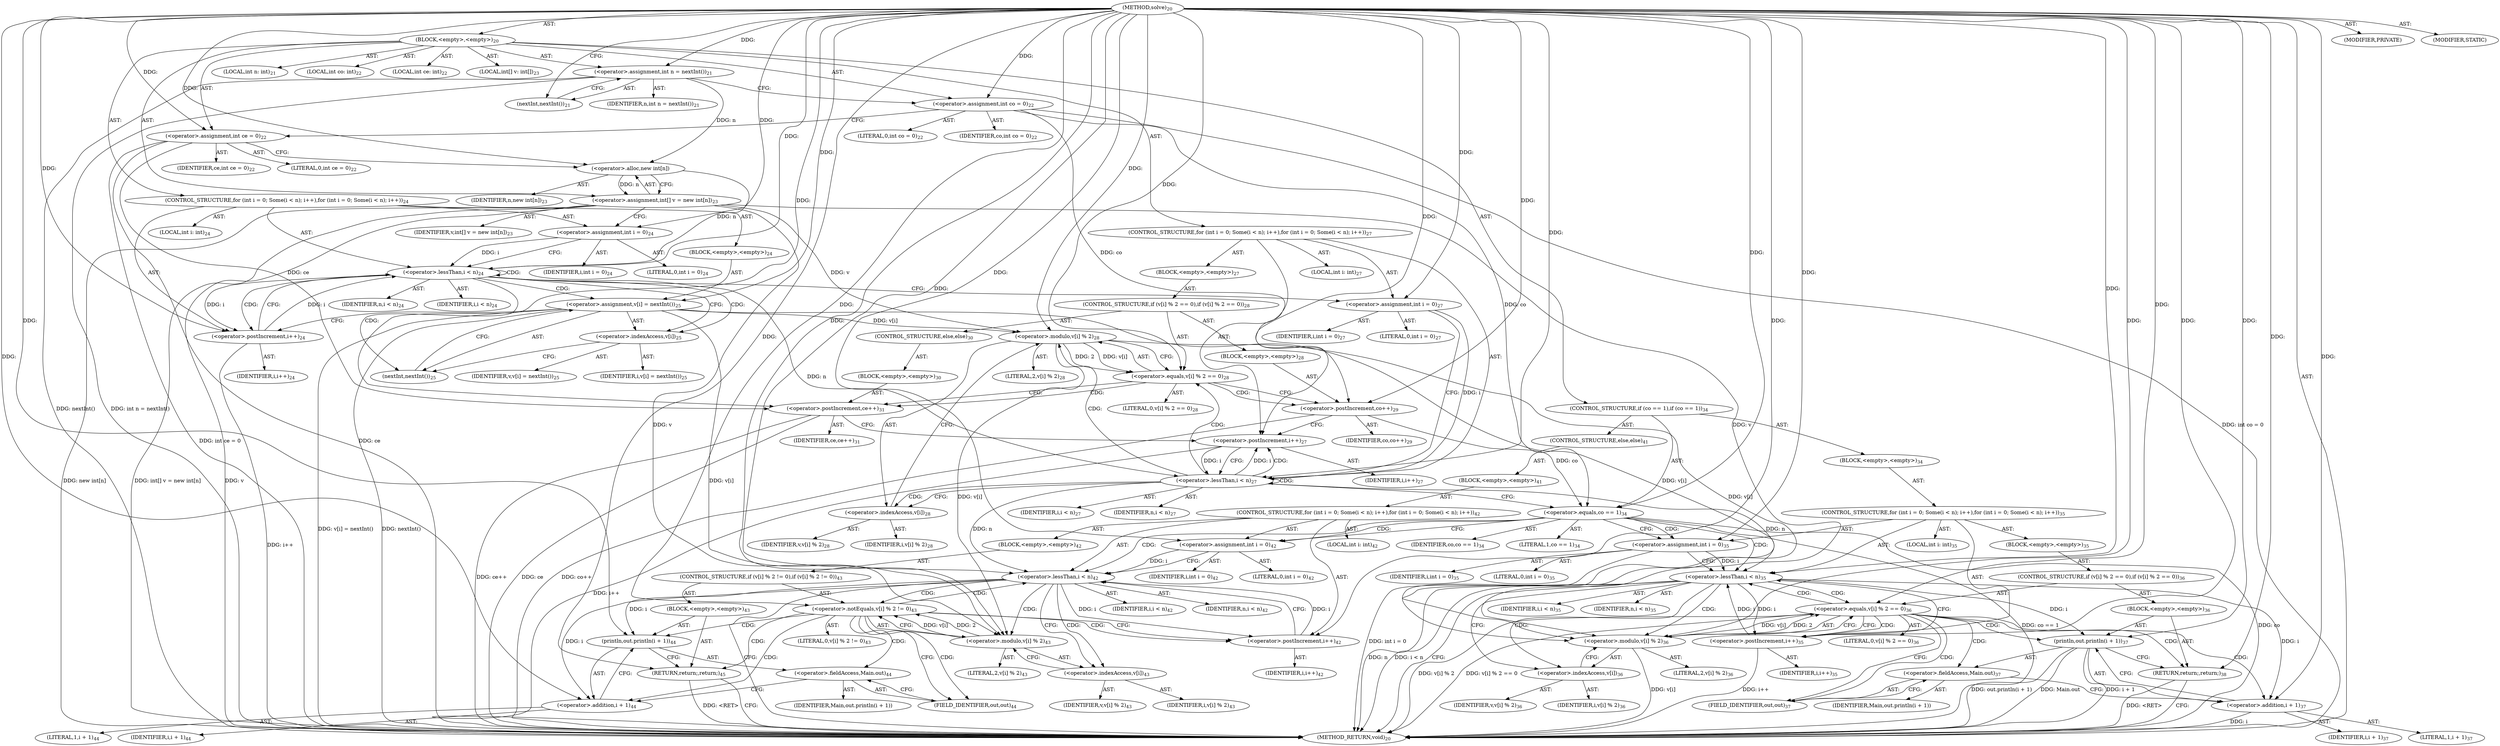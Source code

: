 digraph "solve" {  
"67" [label = <(METHOD,solve)<SUB>20</SUB>> ]
"68" [label = <(BLOCK,&lt;empty&gt;,&lt;empty&gt;)<SUB>20</SUB>> ]
"69" [label = <(LOCAL,int n: int)<SUB>21</SUB>> ]
"70" [label = <(&lt;operator&gt;.assignment,int n = nextInt())<SUB>21</SUB>> ]
"71" [label = <(IDENTIFIER,n,int n = nextInt())<SUB>21</SUB>> ]
"72" [label = <(nextInt,nextInt())<SUB>21</SUB>> ]
"73" [label = <(LOCAL,int co: int)<SUB>22</SUB>> ]
"74" [label = <(LOCAL,int ce: int)<SUB>22</SUB>> ]
"75" [label = <(&lt;operator&gt;.assignment,int co = 0)<SUB>22</SUB>> ]
"76" [label = <(IDENTIFIER,co,int co = 0)<SUB>22</SUB>> ]
"77" [label = <(LITERAL,0,int co = 0)<SUB>22</SUB>> ]
"78" [label = <(&lt;operator&gt;.assignment,int ce = 0)<SUB>22</SUB>> ]
"79" [label = <(IDENTIFIER,ce,int ce = 0)<SUB>22</SUB>> ]
"80" [label = <(LITERAL,0,int ce = 0)<SUB>22</SUB>> ]
"81" [label = <(LOCAL,int[] v: int[])<SUB>23</SUB>> ]
"82" [label = <(&lt;operator&gt;.assignment,int[] v = new int[n])<SUB>23</SUB>> ]
"83" [label = <(IDENTIFIER,v,int[] v = new int[n])<SUB>23</SUB>> ]
"84" [label = <(&lt;operator&gt;.alloc,new int[n])> ]
"85" [label = <(IDENTIFIER,n,new int[n])<SUB>23</SUB>> ]
"86" [label = <(CONTROL_STRUCTURE,for (int i = 0; Some(i &lt; n); i++),for (int i = 0; Some(i &lt; n); i++))<SUB>24</SUB>> ]
"87" [label = <(LOCAL,int i: int)<SUB>24</SUB>> ]
"88" [label = <(&lt;operator&gt;.assignment,int i = 0)<SUB>24</SUB>> ]
"89" [label = <(IDENTIFIER,i,int i = 0)<SUB>24</SUB>> ]
"90" [label = <(LITERAL,0,int i = 0)<SUB>24</SUB>> ]
"91" [label = <(&lt;operator&gt;.lessThan,i &lt; n)<SUB>24</SUB>> ]
"92" [label = <(IDENTIFIER,i,i &lt; n)<SUB>24</SUB>> ]
"93" [label = <(IDENTIFIER,n,i &lt; n)<SUB>24</SUB>> ]
"94" [label = <(&lt;operator&gt;.postIncrement,i++)<SUB>24</SUB>> ]
"95" [label = <(IDENTIFIER,i,i++)<SUB>24</SUB>> ]
"96" [label = <(BLOCK,&lt;empty&gt;,&lt;empty&gt;)<SUB>24</SUB>> ]
"97" [label = <(&lt;operator&gt;.assignment,v[i] = nextInt())<SUB>25</SUB>> ]
"98" [label = <(&lt;operator&gt;.indexAccess,v[i])<SUB>25</SUB>> ]
"99" [label = <(IDENTIFIER,v,v[i] = nextInt())<SUB>25</SUB>> ]
"100" [label = <(IDENTIFIER,i,v[i] = nextInt())<SUB>25</SUB>> ]
"101" [label = <(nextInt,nextInt())<SUB>25</SUB>> ]
"102" [label = <(CONTROL_STRUCTURE,for (int i = 0; Some(i &lt; n); i++),for (int i = 0; Some(i &lt; n); i++))<SUB>27</SUB>> ]
"103" [label = <(LOCAL,int i: int)<SUB>27</SUB>> ]
"104" [label = <(&lt;operator&gt;.assignment,int i = 0)<SUB>27</SUB>> ]
"105" [label = <(IDENTIFIER,i,int i = 0)<SUB>27</SUB>> ]
"106" [label = <(LITERAL,0,int i = 0)<SUB>27</SUB>> ]
"107" [label = <(&lt;operator&gt;.lessThan,i &lt; n)<SUB>27</SUB>> ]
"108" [label = <(IDENTIFIER,i,i &lt; n)<SUB>27</SUB>> ]
"109" [label = <(IDENTIFIER,n,i &lt; n)<SUB>27</SUB>> ]
"110" [label = <(&lt;operator&gt;.postIncrement,i++)<SUB>27</SUB>> ]
"111" [label = <(IDENTIFIER,i,i++)<SUB>27</SUB>> ]
"112" [label = <(BLOCK,&lt;empty&gt;,&lt;empty&gt;)<SUB>27</SUB>> ]
"113" [label = <(CONTROL_STRUCTURE,if (v[i] % 2 == 0),if (v[i] % 2 == 0))<SUB>28</SUB>> ]
"114" [label = <(&lt;operator&gt;.equals,v[i] % 2 == 0)<SUB>28</SUB>> ]
"115" [label = <(&lt;operator&gt;.modulo,v[i] % 2)<SUB>28</SUB>> ]
"116" [label = <(&lt;operator&gt;.indexAccess,v[i])<SUB>28</SUB>> ]
"117" [label = <(IDENTIFIER,v,v[i] % 2)<SUB>28</SUB>> ]
"118" [label = <(IDENTIFIER,i,v[i] % 2)<SUB>28</SUB>> ]
"119" [label = <(LITERAL,2,v[i] % 2)<SUB>28</SUB>> ]
"120" [label = <(LITERAL,0,v[i] % 2 == 0)<SUB>28</SUB>> ]
"121" [label = <(BLOCK,&lt;empty&gt;,&lt;empty&gt;)<SUB>28</SUB>> ]
"122" [label = <(&lt;operator&gt;.postIncrement,co++)<SUB>29</SUB>> ]
"123" [label = <(IDENTIFIER,co,co++)<SUB>29</SUB>> ]
"124" [label = <(CONTROL_STRUCTURE,else,else)<SUB>30</SUB>> ]
"125" [label = <(BLOCK,&lt;empty&gt;,&lt;empty&gt;)<SUB>30</SUB>> ]
"126" [label = <(&lt;operator&gt;.postIncrement,ce++)<SUB>31</SUB>> ]
"127" [label = <(IDENTIFIER,ce,ce++)<SUB>31</SUB>> ]
"128" [label = <(CONTROL_STRUCTURE,if (co == 1),if (co == 1))<SUB>34</SUB>> ]
"129" [label = <(&lt;operator&gt;.equals,co == 1)<SUB>34</SUB>> ]
"130" [label = <(IDENTIFIER,co,co == 1)<SUB>34</SUB>> ]
"131" [label = <(LITERAL,1,co == 1)<SUB>34</SUB>> ]
"132" [label = <(BLOCK,&lt;empty&gt;,&lt;empty&gt;)<SUB>34</SUB>> ]
"133" [label = <(CONTROL_STRUCTURE,for (int i = 0; Some(i &lt; n); i++),for (int i = 0; Some(i &lt; n); i++))<SUB>35</SUB>> ]
"134" [label = <(LOCAL,int i: int)<SUB>35</SUB>> ]
"135" [label = <(&lt;operator&gt;.assignment,int i = 0)<SUB>35</SUB>> ]
"136" [label = <(IDENTIFIER,i,int i = 0)<SUB>35</SUB>> ]
"137" [label = <(LITERAL,0,int i = 0)<SUB>35</SUB>> ]
"138" [label = <(&lt;operator&gt;.lessThan,i &lt; n)<SUB>35</SUB>> ]
"139" [label = <(IDENTIFIER,i,i &lt; n)<SUB>35</SUB>> ]
"140" [label = <(IDENTIFIER,n,i &lt; n)<SUB>35</SUB>> ]
"141" [label = <(&lt;operator&gt;.postIncrement,i++)<SUB>35</SUB>> ]
"142" [label = <(IDENTIFIER,i,i++)<SUB>35</SUB>> ]
"143" [label = <(BLOCK,&lt;empty&gt;,&lt;empty&gt;)<SUB>35</SUB>> ]
"144" [label = <(CONTROL_STRUCTURE,if (v[i] % 2 == 0),if (v[i] % 2 == 0))<SUB>36</SUB>> ]
"145" [label = <(&lt;operator&gt;.equals,v[i] % 2 == 0)<SUB>36</SUB>> ]
"146" [label = <(&lt;operator&gt;.modulo,v[i] % 2)<SUB>36</SUB>> ]
"147" [label = <(&lt;operator&gt;.indexAccess,v[i])<SUB>36</SUB>> ]
"148" [label = <(IDENTIFIER,v,v[i] % 2)<SUB>36</SUB>> ]
"149" [label = <(IDENTIFIER,i,v[i] % 2)<SUB>36</SUB>> ]
"150" [label = <(LITERAL,2,v[i] % 2)<SUB>36</SUB>> ]
"151" [label = <(LITERAL,0,v[i] % 2 == 0)<SUB>36</SUB>> ]
"152" [label = <(BLOCK,&lt;empty&gt;,&lt;empty&gt;)<SUB>36</SUB>> ]
"153" [label = <(println,out.println(i + 1))<SUB>37</SUB>> ]
"154" [label = <(&lt;operator&gt;.fieldAccess,Main.out)<SUB>37</SUB>> ]
"155" [label = <(IDENTIFIER,Main,out.println(i + 1))> ]
"156" [label = <(FIELD_IDENTIFIER,out,out)<SUB>37</SUB>> ]
"157" [label = <(&lt;operator&gt;.addition,i + 1)<SUB>37</SUB>> ]
"158" [label = <(IDENTIFIER,i,i + 1)<SUB>37</SUB>> ]
"159" [label = <(LITERAL,1,i + 1)<SUB>37</SUB>> ]
"160" [label = <(RETURN,return;,return;)<SUB>38</SUB>> ]
"161" [label = <(CONTROL_STRUCTURE,else,else)<SUB>41</SUB>> ]
"162" [label = <(BLOCK,&lt;empty&gt;,&lt;empty&gt;)<SUB>41</SUB>> ]
"163" [label = <(CONTROL_STRUCTURE,for (int i = 0; Some(i &lt; n); i++),for (int i = 0; Some(i &lt; n); i++))<SUB>42</SUB>> ]
"164" [label = <(LOCAL,int i: int)<SUB>42</SUB>> ]
"165" [label = <(&lt;operator&gt;.assignment,int i = 0)<SUB>42</SUB>> ]
"166" [label = <(IDENTIFIER,i,int i = 0)<SUB>42</SUB>> ]
"167" [label = <(LITERAL,0,int i = 0)<SUB>42</SUB>> ]
"168" [label = <(&lt;operator&gt;.lessThan,i &lt; n)<SUB>42</SUB>> ]
"169" [label = <(IDENTIFIER,i,i &lt; n)<SUB>42</SUB>> ]
"170" [label = <(IDENTIFIER,n,i &lt; n)<SUB>42</SUB>> ]
"171" [label = <(&lt;operator&gt;.postIncrement,i++)<SUB>42</SUB>> ]
"172" [label = <(IDENTIFIER,i,i++)<SUB>42</SUB>> ]
"173" [label = <(BLOCK,&lt;empty&gt;,&lt;empty&gt;)<SUB>42</SUB>> ]
"174" [label = <(CONTROL_STRUCTURE,if (v[i] % 2 != 0),if (v[i] % 2 != 0))<SUB>43</SUB>> ]
"175" [label = <(&lt;operator&gt;.notEquals,v[i] % 2 != 0)<SUB>43</SUB>> ]
"176" [label = <(&lt;operator&gt;.modulo,v[i] % 2)<SUB>43</SUB>> ]
"177" [label = <(&lt;operator&gt;.indexAccess,v[i])<SUB>43</SUB>> ]
"178" [label = <(IDENTIFIER,v,v[i] % 2)<SUB>43</SUB>> ]
"179" [label = <(IDENTIFIER,i,v[i] % 2)<SUB>43</SUB>> ]
"180" [label = <(LITERAL,2,v[i] % 2)<SUB>43</SUB>> ]
"181" [label = <(LITERAL,0,v[i] % 2 != 0)<SUB>43</SUB>> ]
"182" [label = <(BLOCK,&lt;empty&gt;,&lt;empty&gt;)<SUB>43</SUB>> ]
"183" [label = <(println,out.println(i + 1))<SUB>44</SUB>> ]
"184" [label = <(&lt;operator&gt;.fieldAccess,Main.out)<SUB>44</SUB>> ]
"185" [label = <(IDENTIFIER,Main,out.println(i + 1))> ]
"186" [label = <(FIELD_IDENTIFIER,out,out)<SUB>44</SUB>> ]
"187" [label = <(&lt;operator&gt;.addition,i + 1)<SUB>44</SUB>> ]
"188" [label = <(IDENTIFIER,i,i + 1)<SUB>44</SUB>> ]
"189" [label = <(LITERAL,1,i + 1)<SUB>44</SUB>> ]
"190" [label = <(RETURN,return;,return;)<SUB>45</SUB>> ]
"191" [label = <(MODIFIER,PRIVATE)> ]
"192" [label = <(MODIFIER,STATIC)> ]
"193" [label = <(METHOD_RETURN,void)<SUB>20</SUB>> ]
  "67" -> "68"  [ label = "AST: "] 
  "67" -> "191"  [ label = "AST: "] 
  "67" -> "192"  [ label = "AST: "] 
  "67" -> "193"  [ label = "AST: "] 
  "68" -> "69"  [ label = "AST: "] 
  "68" -> "70"  [ label = "AST: "] 
  "68" -> "73"  [ label = "AST: "] 
  "68" -> "74"  [ label = "AST: "] 
  "68" -> "75"  [ label = "AST: "] 
  "68" -> "78"  [ label = "AST: "] 
  "68" -> "81"  [ label = "AST: "] 
  "68" -> "82"  [ label = "AST: "] 
  "68" -> "86"  [ label = "AST: "] 
  "68" -> "102"  [ label = "AST: "] 
  "68" -> "128"  [ label = "AST: "] 
  "70" -> "71"  [ label = "AST: "] 
  "70" -> "72"  [ label = "AST: "] 
  "75" -> "76"  [ label = "AST: "] 
  "75" -> "77"  [ label = "AST: "] 
  "78" -> "79"  [ label = "AST: "] 
  "78" -> "80"  [ label = "AST: "] 
  "82" -> "83"  [ label = "AST: "] 
  "82" -> "84"  [ label = "AST: "] 
  "84" -> "85"  [ label = "AST: "] 
  "86" -> "87"  [ label = "AST: "] 
  "86" -> "88"  [ label = "AST: "] 
  "86" -> "91"  [ label = "AST: "] 
  "86" -> "94"  [ label = "AST: "] 
  "86" -> "96"  [ label = "AST: "] 
  "88" -> "89"  [ label = "AST: "] 
  "88" -> "90"  [ label = "AST: "] 
  "91" -> "92"  [ label = "AST: "] 
  "91" -> "93"  [ label = "AST: "] 
  "94" -> "95"  [ label = "AST: "] 
  "96" -> "97"  [ label = "AST: "] 
  "97" -> "98"  [ label = "AST: "] 
  "97" -> "101"  [ label = "AST: "] 
  "98" -> "99"  [ label = "AST: "] 
  "98" -> "100"  [ label = "AST: "] 
  "102" -> "103"  [ label = "AST: "] 
  "102" -> "104"  [ label = "AST: "] 
  "102" -> "107"  [ label = "AST: "] 
  "102" -> "110"  [ label = "AST: "] 
  "102" -> "112"  [ label = "AST: "] 
  "104" -> "105"  [ label = "AST: "] 
  "104" -> "106"  [ label = "AST: "] 
  "107" -> "108"  [ label = "AST: "] 
  "107" -> "109"  [ label = "AST: "] 
  "110" -> "111"  [ label = "AST: "] 
  "112" -> "113"  [ label = "AST: "] 
  "113" -> "114"  [ label = "AST: "] 
  "113" -> "121"  [ label = "AST: "] 
  "113" -> "124"  [ label = "AST: "] 
  "114" -> "115"  [ label = "AST: "] 
  "114" -> "120"  [ label = "AST: "] 
  "115" -> "116"  [ label = "AST: "] 
  "115" -> "119"  [ label = "AST: "] 
  "116" -> "117"  [ label = "AST: "] 
  "116" -> "118"  [ label = "AST: "] 
  "121" -> "122"  [ label = "AST: "] 
  "122" -> "123"  [ label = "AST: "] 
  "124" -> "125"  [ label = "AST: "] 
  "125" -> "126"  [ label = "AST: "] 
  "126" -> "127"  [ label = "AST: "] 
  "128" -> "129"  [ label = "AST: "] 
  "128" -> "132"  [ label = "AST: "] 
  "128" -> "161"  [ label = "AST: "] 
  "129" -> "130"  [ label = "AST: "] 
  "129" -> "131"  [ label = "AST: "] 
  "132" -> "133"  [ label = "AST: "] 
  "133" -> "134"  [ label = "AST: "] 
  "133" -> "135"  [ label = "AST: "] 
  "133" -> "138"  [ label = "AST: "] 
  "133" -> "141"  [ label = "AST: "] 
  "133" -> "143"  [ label = "AST: "] 
  "135" -> "136"  [ label = "AST: "] 
  "135" -> "137"  [ label = "AST: "] 
  "138" -> "139"  [ label = "AST: "] 
  "138" -> "140"  [ label = "AST: "] 
  "141" -> "142"  [ label = "AST: "] 
  "143" -> "144"  [ label = "AST: "] 
  "144" -> "145"  [ label = "AST: "] 
  "144" -> "152"  [ label = "AST: "] 
  "145" -> "146"  [ label = "AST: "] 
  "145" -> "151"  [ label = "AST: "] 
  "146" -> "147"  [ label = "AST: "] 
  "146" -> "150"  [ label = "AST: "] 
  "147" -> "148"  [ label = "AST: "] 
  "147" -> "149"  [ label = "AST: "] 
  "152" -> "153"  [ label = "AST: "] 
  "152" -> "160"  [ label = "AST: "] 
  "153" -> "154"  [ label = "AST: "] 
  "153" -> "157"  [ label = "AST: "] 
  "154" -> "155"  [ label = "AST: "] 
  "154" -> "156"  [ label = "AST: "] 
  "157" -> "158"  [ label = "AST: "] 
  "157" -> "159"  [ label = "AST: "] 
  "161" -> "162"  [ label = "AST: "] 
  "162" -> "163"  [ label = "AST: "] 
  "163" -> "164"  [ label = "AST: "] 
  "163" -> "165"  [ label = "AST: "] 
  "163" -> "168"  [ label = "AST: "] 
  "163" -> "171"  [ label = "AST: "] 
  "163" -> "173"  [ label = "AST: "] 
  "165" -> "166"  [ label = "AST: "] 
  "165" -> "167"  [ label = "AST: "] 
  "168" -> "169"  [ label = "AST: "] 
  "168" -> "170"  [ label = "AST: "] 
  "171" -> "172"  [ label = "AST: "] 
  "173" -> "174"  [ label = "AST: "] 
  "174" -> "175"  [ label = "AST: "] 
  "174" -> "182"  [ label = "AST: "] 
  "175" -> "176"  [ label = "AST: "] 
  "175" -> "181"  [ label = "AST: "] 
  "176" -> "177"  [ label = "AST: "] 
  "176" -> "180"  [ label = "AST: "] 
  "177" -> "178"  [ label = "AST: "] 
  "177" -> "179"  [ label = "AST: "] 
  "182" -> "183"  [ label = "AST: "] 
  "182" -> "190"  [ label = "AST: "] 
  "183" -> "184"  [ label = "AST: "] 
  "183" -> "187"  [ label = "AST: "] 
  "184" -> "185"  [ label = "AST: "] 
  "184" -> "186"  [ label = "AST: "] 
  "187" -> "188"  [ label = "AST: "] 
  "187" -> "189"  [ label = "AST: "] 
  "70" -> "75"  [ label = "CFG: "] 
  "75" -> "78"  [ label = "CFG: "] 
  "78" -> "84"  [ label = "CFG: "] 
  "82" -> "88"  [ label = "CFG: "] 
  "72" -> "70"  [ label = "CFG: "] 
  "84" -> "82"  [ label = "CFG: "] 
  "88" -> "91"  [ label = "CFG: "] 
  "91" -> "98"  [ label = "CFG: "] 
  "91" -> "104"  [ label = "CFG: "] 
  "94" -> "91"  [ label = "CFG: "] 
  "104" -> "107"  [ label = "CFG: "] 
  "107" -> "116"  [ label = "CFG: "] 
  "107" -> "129"  [ label = "CFG: "] 
  "110" -> "107"  [ label = "CFG: "] 
  "129" -> "135"  [ label = "CFG: "] 
  "129" -> "165"  [ label = "CFG: "] 
  "97" -> "94"  [ label = "CFG: "] 
  "98" -> "101"  [ label = "CFG: "] 
  "101" -> "97"  [ label = "CFG: "] 
  "114" -> "122"  [ label = "CFG: "] 
  "114" -> "126"  [ label = "CFG: "] 
  "135" -> "138"  [ label = "CFG: "] 
  "138" -> "193"  [ label = "CFG: "] 
  "138" -> "147"  [ label = "CFG: "] 
  "141" -> "138"  [ label = "CFG: "] 
  "115" -> "114"  [ label = "CFG: "] 
  "122" -> "110"  [ label = "CFG: "] 
  "165" -> "168"  [ label = "CFG: "] 
  "168" -> "193"  [ label = "CFG: "] 
  "168" -> "177"  [ label = "CFG: "] 
  "171" -> "168"  [ label = "CFG: "] 
  "116" -> "115"  [ label = "CFG: "] 
  "126" -> "110"  [ label = "CFG: "] 
  "145" -> "156"  [ label = "CFG: "] 
  "145" -> "141"  [ label = "CFG: "] 
  "146" -> "145"  [ label = "CFG: "] 
  "153" -> "160"  [ label = "CFG: "] 
  "160" -> "193"  [ label = "CFG: "] 
  "175" -> "186"  [ label = "CFG: "] 
  "175" -> "171"  [ label = "CFG: "] 
  "147" -> "146"  [ label = "CFG: "] 
  "154" -> "157"  [ label = "CFG: "] 
  "157" -> "153"  [ label = "CFG: "] 
  "176" -> "175"  [ label = "CFG: "] 
  "183" -> "190"  [ label = "CFG: "] 
  "190" -> "193"  [ label = "CFG: "] 
  "156" -> "154"  [ label = "CFG: "] 
  "177" -> "176"  [ label = "CFG: "] 
  "184" -> "187"  [ label = "CFG: "] 
  "187" -> "183"  [ label = "CFG: "] 
  "186" -> "184"  [ label = "CFG: "] 
  "67" -> "72"  [ label = "CFG: "] 
  "190" -> "193"  [ label = "DDG: &lt;RET&gt;"] 
  "160" -> "193"  [ label = "DDG: &lt;RET&gt;"] 
  "70" -> "193"  [ label = "DDG: nextInt()"] 
  "70" -> "193"  [ label = "DDG: int n = nextInt()"] 
  "75" -> "193"  [ label = "DDG: int co = 0"] 
  "78" -> "193"  [ label = "DDG: ce"] 
  "78" -> "193"  [ label = "DDG: int ce = 0"] 
  "82" -> "193"  [ label = "DDG: v"] 
  "82" -> "193"  [ label = "DDG: new int[n]"] 
  "82" -> "193"  [ label = "DDG: int[] v = new int[n]"] 
  "129" -> "193"  [ label = "DDG: co"] 
  "129" -> "193"  [ label = "DDG: co == 1"] 
  "135" -> "193"  [ label = "DDG: int i = 0"] 
  "138" -> "193"  [ label = "DDG: n"] 
  "138" -> "193"  [ label = "DDG: i &lt; n"] 
  "146" -> "193"  [ label = "DDG: v[i]"] 
  "145" -> "193"  [ label = "DDG: v[i] % 2"] 
  "145" -> "193"  [ label = "DDG: v[i] % 2 == 0"] 
  "141" -> "193"  [ label = "DDG: i++"] 
  "153" -> "193"  [ label = "DDG: Main.out"] 
  "157" -> "193"  [ label = "DDG: i"] 
  "153" -> "193"  [ label = "DDG: i + 1"] 
  "153" -> "193"  [ label = "DDG: out.println(i + 1)"] 
  "126" -> "193"  [ label = "DDG: ce"] 
  "126" -> "193"  [ label = "DDG: ce++"] 
  "122" -> "193"  [ label = "DDG: co++"] 
  "110" -> "193"  [ label = "DDG: i++"] 
  "97" -> "193"  [ label = "DDG: nextInt()"] 
  "97" -> "193"  [ label = "DDG: v[i] = nextInt()"] 
  "94" -> "193"  [ label = "DDG: i++"] 
  "67" -> "70"  [ label = "DDG: "] 
  "67" -> "75"  [ label = "DDG: "] 
  "67" -> "78"  [ label = "DDG: "] 
  "84" -> "82"  [ label = "DDG: n"] 
  "67" -> "88"  [ label = "DDG: "] 
  "67" -> "104"  [ label = "DDG: "] 
  "70" -> "84"  [ label = "DDG: n"] 
  "67" -> "84"  [ label = "DDG: "] 
  "88" -> "91"  [ label = "DDG: i"] 
  "94" -> "91"  [ label = "DDG: i"] 
  "67" -> "91"  [ label = "DDG: "] 
  "84" -> "91"  [ label = "DDG: n"] 
  "91" -> "94"  [ label = "DDG: i"] 
  "67" -> "94"  [ label = "DDG: "] 
  "67" -> "97"  [ label = "DDG: "] 
  "104" -> "107"  [ label = "DDG: i"] 
  "110" -> "107"  [ label = "DDG: i"] 
  "67" -> "107"  [ label = "DDG: "] 
  "91" -> "107"  [ label = "DDG: n"] 
  "107" -> "110"  [ label = "DDG: i"] 
  "67" -> "110"  [ label = "DDG: "] 
  "75" -> "129"  [ label = "DDG: co"] 
  "122" -> "129"  [ label = "DDG: co"] 
  "67" -> "129"  [ label = "DDG: "] 
  "67" -> "135"  [ label = "DDG: "] 
  "115" -> "114"  [ label = "DDG: v[i]"] 
  "115" -> "114"  [ label = "DDG: 2"] 
  "67" -> "114"  [ label = "DDG: "] 
  "135" -> "138"  [ label = "DDG: i"] 
  "141" -> "138"  [ label = "DDG: i"] 
  "67" -> "138"  [ label = "DDG: "] 
  "107" -> "138"  [ label = "DDG: n"] 
  "138" -> "141"  [ label = "DDG: i"] 
  "67" -> "141"  [ label = "DDG: "] 
  "67" -> "165"  [ label = "DDG: "] 
  "82" -> "115"  [ label = "DDG: v"] 
  "97" -> "115"  [ label = "DDG: v[i]"] 
  "67" -> "115"  [ label = "DDG: "] 
  "75" -> "122"  [ label = "DDG: co"] 
  "67" -> "122"  [ label = "DDG: "] 
  "165" -> "168"  [ label = "DDG: i"] 
  "171" -> "168"  [ label = "DDG: i"] 
  "67" -> "168"  [ label = "DDG: "] 
  "107" -> "168"  [ label = "DDG: n"] 
  "168" -> "171"  [ label = "DDG: i"] 
  "67" -> "171"  [ label = "DDG: "] 
  "78" -> "126"  [ label = "DDG: ce"] 
  "67" -> "126"  [ label = "DDG: "] 
  "146" -> "145"  [ label = "DDG: v[i]"] 
  "146" -> "145"  [ label = "DDG: 2"] 
  "67" -> "145"  [ label = "DDG: "] 
  "67" -> "160"  [ label = "DDG: "] 
  "82" -> "146"  [ label = "DDG: v"] 
  "115" -> "146"  [ label = "DDG: v[i]"] 
  "97" -> "146"  [ label = "DDG: v[i]"] 
  "67" -> "146"  [ label = "DDG: "] 
  "138" -> "153"  [ label = "DDG: i"] 
  "67" -> "153"  [ label = "DDG: "] 
  "176" -> "175"  [ label = "DDG: v[i]"] 
  "176" -> "175"  [ label = "DDG: 2"] 
  "67" -> "175"  [ label = "DDG: "] 
  "67" -> "190"  [ label = "DDG: "] 
  "138" -> "157"  [ label = "DDG: i"] 
  "67" -> "157"  [ label = "DDG: "] 
  "82" -> "176"  [ label = "DDG: v"] 
  "115" -> "176"  [ label = "DDG: v[i]"] 
  "97" -> "176"  [ label = "DDG: v[i]"] 
  "67" -> "176"  [ label = "DDG: "] 
  "168" -> "183"  [ label = "DDG: i"] 
  "67" -> "183"  [ label = "DDG: "] 
  "168" -> "187"  [ label = "DDG: i"] 
  "67" -> "187"  [ label = "DDG: "] 
  "91" -> "94"  [ label = "CDG: "] 
  "91" -> "98"  [ label = "CDG: "] 
  "91" -> "97"  [ label = "CDG: "] 
  "91" -> "91"  [ label = "CDG: "] 
  "91" -> "101"  [ label = "CDG: "] 
  "107" -> "107"  [ label = "CDG: "] 
  "107" -> "115"  [ label = "CDG: "] 
  "107" -> "116"  [ label = "CDG: "] 
  "107" -> "114"  [ label = "CDG: "] 
  "107" -> "110"  [ label = "CDG: "] 
  "129" -> "168"  [ label = "CDG: "] 
  "129" -> "138"  [ label = "CDG: "] 
  "129" -> "165"  [ label = "CDG: "] 
  "129" -> "135"  [ label = "CDG: "] 
  "114" -> "122"  [ label = "CDG: "] 
  "114" -> "126"  [ label = "CDG: "] 
  "138" -> "145"  [ label = "CDG: "] 
  "138" -> "146"  [ label = "CDG: "] 
  "138" -> "147"  [ label = "CDG: "] 
  "168" -> "176"  [ label = "CDG: "] 
  "168" -> "177"  [ label = "CDG: "] 
  "168" -> "175"  [ label = "CDG: "] 
  "145" -> "160"  [ label = "CDG: "] 
  "145" -> "141"  [ label = "CDG: "] 
  "145" -> "154"  [ label = "CDG: "] 
  "145" -> "153"  [ label = "CDG: "] 
  "145" -> "157"  [ label = "CDG: "] 
  "145" -> "138"  [ label = "CDG: "] 
  "145" -> "156"  [ label = "CDG: "] 
  "175" -> "183"  [ label = "CDG: "] 
  "175" -> "168"  [ label = "CDG: "] 
  "175" -> "187"  [ label = "CDG: "] 
  "175" -> "190"  [ label = "CDG: "] 
  "175" -> "184"  [ label = "CDG: "] 
  "175" -> "186"  [ label = "CDG: "] 
  "175" -> "171"  [ label = "CDG: "] 
}
